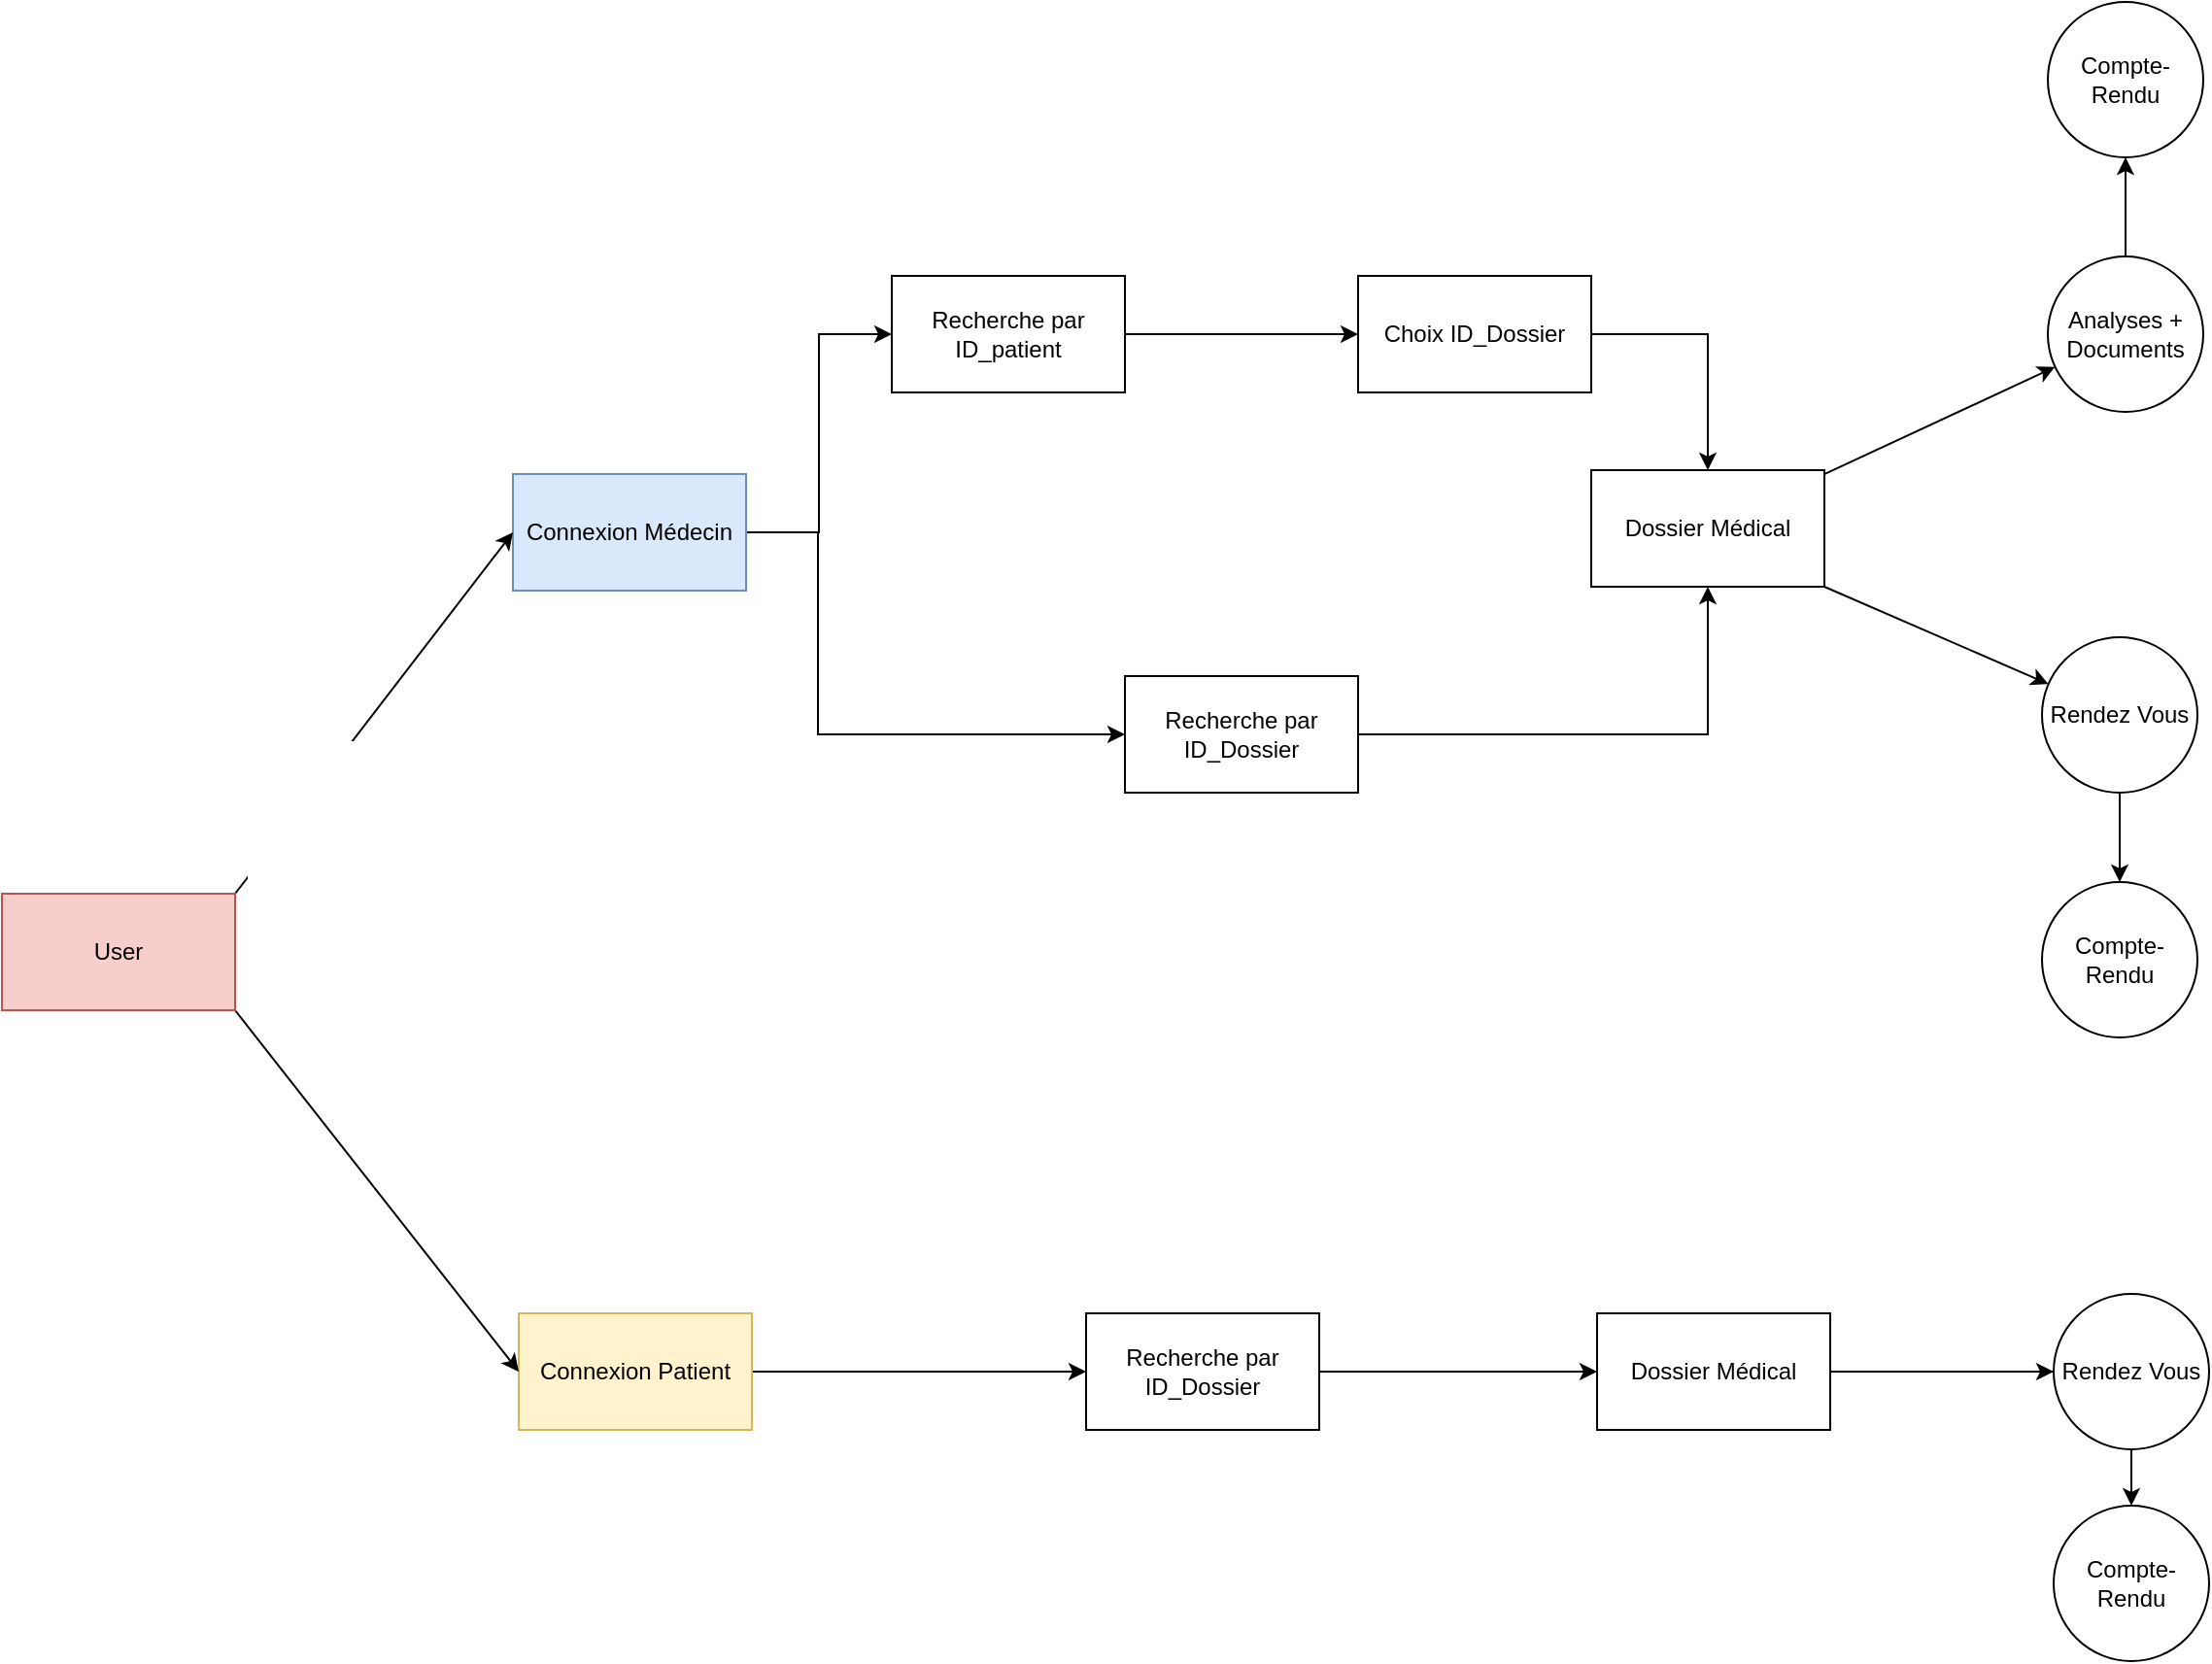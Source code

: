<mxfile border="50" scale="3" compressed="false" locked="false" version="26.0.4">
  <diagram name="Blank" id="YmL12bMKpDGza6XwsDPr">
    <mxGraphModel dx="1834" dy="1249" grid="0" gridSize="10" guides="1" tooltips="1" connect="1" arrows="1" fold="1" page="0" pageScale="1" pageWidth="827" pageHeight="1169" background="none" math="1" shadow="0">
      <root>
        <mxCell id="X5NqExCQtvZxIxQ7pmgY-0" />
        <mxCell id="1" parent="X5NqExCQtvZxIxQ7pmgY-0" />
        <mxCell id="mL5WsaatyrBLg8pHZkir-5" value="" style="edgeStyle=elbowEdgeStyle;rounded=0;orthogonalLoop=1;jettySize=auto;html=1;" parent="1" source="mL5WsaatyrBLg8pHZkir-1" target="mL5WsaatyrBLg8pHZkir-4" edge="1">
          <mxGeometry relative="1" as="geometry" />
        </mxCell>
        <mxCell id="mL5WsaatyrBLg8pHZkir-1" value="Connexion Patient" style="rounded=0;whiteSpace=wrap;html=1;fillColor=#fff2cc;strokeColor=#d6b656;" parent="1" vertex="1">
          <mxGeometry x="-1" y="354" width="120" height="60" as="geometry" />
        </mxCell>
        <mxCell id="mL5WsaatyrBLg8pHZkir-9" value="" style="edgeStyle=orthogonalEdgeStyle;rounded=0;orthogonalLoop=1;jettySize=auto;html=1;" parent="1" source="mL5WsaatyrBLg8pHZkir-4" target="mL5WsaatyrBLg8pHZkir-8" edge="1">
          <mxGeometry relative="1" as="geometry" />
        </mxCell>
        <mxCell id="mL5WsaatyrBLg8pHZkir-4" value="Recherche par ID_Dossier" style="whiteSpace=wrap;html=1;rounded=0;" parent="1" vertex="1">
          <mxGeometry x="291" y="354" width="120" height="60" as="geometry" />
        </mxCell>
        <mxCell id="mL5WsaatyrBLg8pHZkir-16" value="" style="edgeStyle=orthogonalEdgeStyle;rounded=0;orthogonalLoop=1;jettySize=auto;html=1;" parent="1" source="mL5WsaatyrBLg8pHZkir-8" target="mL5WsaatyrBLg8pHZkir-15" edge="1">
          <mxGeometry relative="1" as="geometry" />
        </mxCell>
        <mxCell id="mL5WsaatyrBLg8pHZkir-18" value="" style="edgeStyle=orthogonalEdgeStyle;rounded=0;orthogonalLoop=1;jettySize=auto;html=1;" parent="1" source="mL5WsaatyrBLg8pHZkir-8" target="mL5WsaatyrBLg8pHZkir-17" edge="1">
          <mxGeometry relative="1" as="geometry" />
        </mxCell>
        <mxCell id="mL5WsaatyrBLg8pHZkir-8" value="Dossier Médical" style="whiteSpace=wrap;html=1;rounded=0;" parent="1" vertex="1">
          <mxGeometry x="554" y="354" width="120" height="60" as="geometry" />
        </mxCell>
        <mxCell id="mL5WsaatyrBLg8pHZkir-15" value="Rendez Vous" style="ellipse;whiteSpace=wrap;html=1;rounded=0;" parent="1" vertex="1">
          <mxGeometry x="789" y="344" width="80" height="80" as="geometry" />
        </mxCell>
        <mxCell id="mL5WsaatyrBLg8pHZkir-17" value="Compte-Rendu" style="ellipse;whiteSpace=wrap;html=1;rounded=0;" parent="1" vertex="1">
          <mxGeometry x="789" y="453" width="80" height="80" as="geometry" />
        </mxCell>
        <mxCell id="mL5WsaatyrBLg8pHZkir-35" value="" style="edgeStyle=elbowEdgeStyle;rounded=0;orthogonalLoop=1;jettySize=auto;html=1;" parent="1" source="mL5WsaatyrBLg8pHZkir-37" target="mL5WsaatyrBLg8pHZkir-39" edge="1">
          <mxGeometry relative="1" as="geometry" />
        </mxCell>
        <mxCell id="mL5WsaatyrBLg8pHZkir-36" value="" style="edgeStyle=elbowEdgeStyle;rounded=0;orthogonalLoop=1;jettySize=auto;html=1;" parent="1" source="mL5WsaatyrBLg8pHZkir-37" target="mL5WsaatyrBLg8pHZkir-41" edge="1">
          <mxGeometry relative="1" as="geometry">
            <Array as="points">
              <mxPoint x="153" y="-48" />
            </Array>
          </mxGeometry>
        </mxCell>
        <mxCell id="mL5WsaatyrBLg8pHZkir-37" value="Connexion Médecin" style="rounded=0;whiteSpace=wrap;html=1;fillColor=#dae8fc;strokeColor=#6c8ebf;" parent="1" vertex="1">
          <mxGeometry x="-4" y="-78" width="120" height="60" as="geometry" />
        </mxCell>
        <mxCell id="mL5WsaatyrBLg8pHZkir-38" value="" style="edgeStyle=orthogonalEdgeStyle;rounded=0;orthogonalLoop=1;jettySize=auto;html=1;" parent="1" source="mL5WsaatyrBLg8pHZkir-39" target="mL5WsaatyrBLg8pHZkir-43" edge="1">
          <mxGeometry relative="1" as="geometry" />
        </mxCell>
        <mxCell id="mL5WsaatyrBLg8pHZkir-39" value="Recherche par ID_patient" style="whiteSpace=wrap;html=1;rounded=0;" parent="1" vertex="1">
          <mxGeometry x="191" y="-180" width="120" height="60" as="geometry" />
        </mxCell>
        <mxCell id="mL5WsaatyrBLg8pHZkir-40" value="" style="edgeStyle=orthogonalEdgeStyle;rounded=0;orthogonalLoop=1;jettySize=auto;html=1;" parent="1" source="mL5WsaatyrBLg8pHZkir-41" target="mL5WsaatyrBLg8pHZkir-47" edge="1">
          <mxGeometry relative="1" as="geometry" />
        </mxCell>
        <mxCell id="mL5WsaatyrBLg8pHZkir-41" value="Recherche par ID_Dossier" style="whiteSpace=wrap;html=1;rounded=0;" parent="1" vertex="1">
          <mxGeometry x="311" y="26" width="120" height="60" as="geometry" />
        </mxCell>
        <mxCell id="mL5WsaatyrBLg8pHZkir-42" style="edgeStyle=orthogonalEdgeStyle;rounded=0;orthogonalLoop=1;jettySize=auto;html=1;exitX=1;exitY=0.5;exitDx=0;exitDy=0;entryX=0.5;entryY=0;entryDx=0;entryDy=0;" parent="1" source="mL5WsaatyrBLg8pHZkir-43" target="mL5WsaatyrBLg8pHZkir-47" edge="1">
          <mxGeometry relative="1" as="geometry" />
        </mxCell>
        <mxCell id="mL5WsaatyrBLg8pHZkir-43" value="Choix ID_Dossier" style="whiteSpace=wrap;html=1;rounded=0;" parent="1" vertex="1">
          <mxGeometry x="431" y="-180" width="120" height="60" as="geometry" />
        </mxCell>
        <mxCell id="mL5WsaatyrBLg8pHZkir-44" value="" style="rounded=0;orthogonalLoop=1;jettySize=auto;html=1;" parent="1" source="mL5WsaatyrBLg8pHZkir-47" target="mL5WsaatyrBLg8pHZkir-48" edge="1">
          <mxGeometry relative="1" as="geometry" />
        </mxCell>
        <mxCell id="mL5WsaatyrBLg8pHZkir-51" style="rounded=0;orthogonalLoop=1;jettySize=auto;html=1;exitX=1;exitY=1;exitDx=0;exitDy=0;" parent="1" source="mL5WsaatyrBLg8pHZkir-47" target="mL5WsaatyrBLg8pHZkir-49" edge="1">
          <mxGeometry relative="1" as="geometry" />
        </mxCell>
        <mxCell id="mL5WsaatyrBLg8pHZkir-47" value="Dossier Médical" style="whiteSpace=wrap;html=1;rounded=0;" parent="1" vertex="1">
          <mxGeometry x="551" y="-80" width="120" height="60" as="geometry" />
        </mxCell>
        <mxCell id="mL5WsaatyrBLg8pHZkir-54" value="" style="edgeStyle=orthogonalEdgeStyle;rounded=0;orthogonalLoop=1;jettySize=auto;html=1;" parent="1" source="mL5WsaatyrBLg8pHZkir-48" target="mL5WsaatyrBLg8pHZkir-53" edge="1">
          <mxGeometry relative="1" as="geometry" />
        </mxCell>
        <mxCell id="mL5WsaatyrBLg8pHZkir-48" value="Analyses + Documents" style="ellipse;whiteSpace=wrap;html=1;rounded=0;" parent="1" vertex="1">
          <mxGeometry x="786" y="-190" width="80" height="80" as="geometry" />
        </mxCell>
        <mxCell id="mL5WsaatyrBLg8pHZkir-55" style="edgeStyle=orthogonalEdgeStyle;rounded=0;orthogonalLoop=1;jettySize=auto;html=1;exitX=0.5;exitY=1;exitDx=0;exitDy=0;entryX=0.5;entryY=0;entryDx=0;entryDy=0;" parent="1" source="mL5WsaatyrBLg8pHZkir-49" target="mL5WsaatyrBLg8pHZkir-50" edge="1">
          <mxGeometry relative="1" as="geometry" />
        </mxCell>
        <mxCell id="mL5WsaatyrBLg8pHZkir-49" value="Rendez Vous" style="ellipse;whiteSpace=wrap;html=1;rounded=0;" parent="1" vertex="1">
          <mxGeometry x="783" y="6" width="80" height="80" as="geometry" />
        </mxCell>
        <mxCell id="mL5WsaatyrBLg8pHZkir-50" value="Compte-Rendu" style="ellipse;whiteSpace=wrap;html=1;rounded=0;" parent="1" vertex="1">
          <mxGeometry x="783" y="132" width="80" height="80" as="geometry" />
        </mxCell>
        <mxCell id="mL5WsaatyrBLg8pHZkir-53" value="Compte-Rendu" style="ellipse;whiteSpace=wrap;html=1;rounded=0;" parent="1" vertex="1">
          <mxGeometry x="786" y="-321" width="80" height="80" as="geometry" />
        </mxCell>
        <mxCell id="PLUB8mRUnTTB76Ze4clV-2" style="rounded=0;orthogonalLoop=1;jettySize=auto;html=1;exitX=1;exitY=0;exitDx=0;exitDy=0;entryX=0;entryY=0.5;entryDx=0;entryDy=0;" edge="1" parent="1" source="PLUB8mRUnTTB76Ze4clV-1" target="mL5WsaatyrBLg8pHZkir-37">
          <mxGeometry relative="1" as="geometry" />
        </mxCell>
        <mxCell id="PLUB8mRUnTTB76Ze4clV-3" style="rounded=0;orthogonalLoop=1;jettySize=auto;html=1;exitX=1;exitY=1;exitDx=0;exitDy=0;entryX=0;entryY=0.5;entryDx=0;entryDy=0;" edge="1" parent="1" source="PLUB8mRUnTTB76Ze4clV-1" target="mL5WsaatyrBLg8pHZkir-1">
          <mxGeometry relative="1" as="geometry" />
        </mxCell>
        <mxCell id="PLUB8mRUnTTB76Ze4clV-1" value="User" style="rounded=0;whiteSpace=wrap;html=1;fillColor=#f8cecc;strokeColor=#b85450;" vertex="1" parent="1">
          <mxGeometry x="-267" y="138" width="120" height="60" as="geometry" />
        </mxCell>
      </root>
    </mxGraphModel>
  </diagram>
</mxfile>
